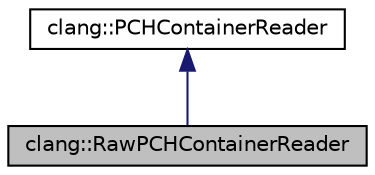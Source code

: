 digraph "clang::RawPCHContainerReader"
{
 // LATEX_PDF_SIZE
  bgcolor="transparent";
  edge [fontname="Helvetica",fontsize="10",labelfontname="Helvetica",labelfontsize="10"];
  node [fontname="Helvetica",fontsize="10",shape=record];
  Node1 [label="clang::RawPCHContainerReader",height=0.2,width=0.4,color="black", fillcolor="grey75", style="filled", fontcolor="black",tooltip="Implements read operations for a raw pass-through PCH container."];
  Node2 -> Node1 [dir="back",color="midnightblue",fontsize="10",style="solid",fontname="Helvetica"];
  Node2 [label="clang::PCHContainerReader",height=0.2,width=0.4,color="black",URL="$classclang_1_1PCHContainerReader.html",tooltip="This abstract interface provides operations for unwrapping containers for serialized ASTs (precompile..."];
}
